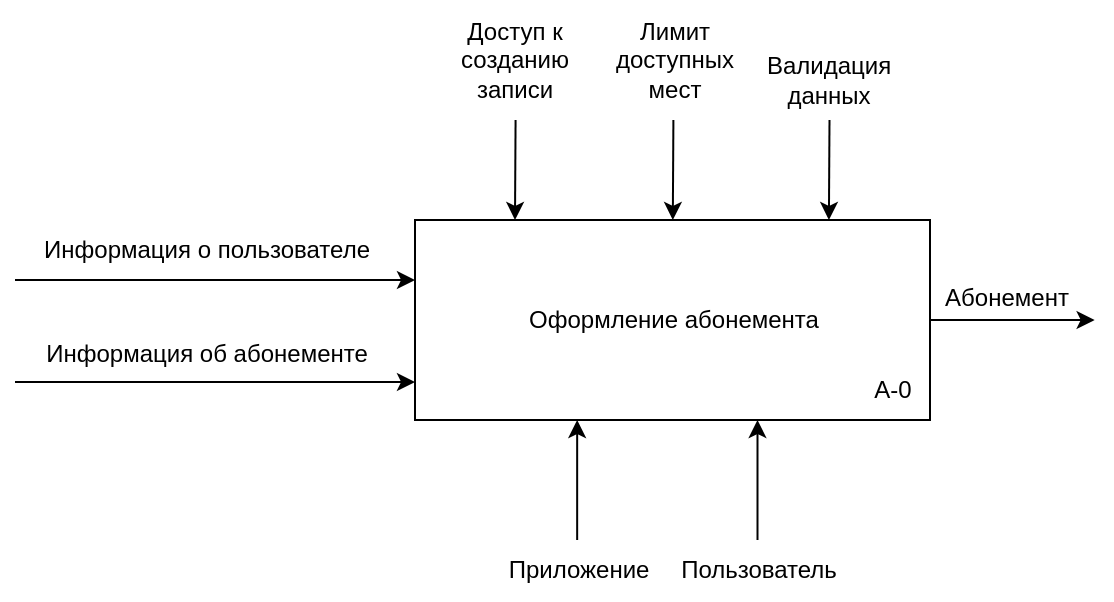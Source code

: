 <mxfile version="21.2.8" type="device" pages="2">
  <diagram id="9wc7oYvdkMMzjqqCsJRH" name="бизнес-функция - контекстная диаграмма">
    <mxGraphModel dx="1050" dy="638" grid="0" gridSize="10" guides="1" tooltips="1" connect="1" arrows="1" fold="1" page="1" pageScale="1" pageWidth="827" pageHeight="1169" math="0" shadow="0">
      <root>
        <mxCell id="0" />
        <mxCell id="1" parent="0" />
        <mxCell id="_9VcHBO3RX-w2l-z9fkN-19" style="edgeStyle=orthogonalEdgeStyle;rounded=0;orthogonalLoop=1;jettySize=auto;html=1;" parent="1" source="oKlnBTnIjk872jDEk40V-1" edge="1">
          <mxGeometry relative="1" as="geometry">
            <mxPoint x="642.32" y="290" as="targetPoint" />
          </mxGeometry>
        </mxCell>
        <mxCell id="oKlnBTnIjk872jDEk40V-1" value="Оформление абонемента" style="rounded=0;whiteSpace=wrap;html=1;" parent="1" vertex="1">
          <mxGeometry x="302.5" y="240" width="257.5" height="100" as="geometry" />
        </mxCell>
        <mxCell id="_9VcHBO3RX-w2l-z9fkN-1" value="" style="endArrow=classic;html=1;rounded=0;" parent="1" edge="1">
          <mxGeometry width="50" height="50" relative="1" as="geometry">
            <mxPoint x="102.5" y="270" as="sourcePoint" />
            <mxPoint x="302.5" y="270" as="targetPoint" />
          </mxGeometry>
        </mxCell>
        <mxCell id="_9VcHBO3RX-w2l-z9fkN-2" value="" style="endArrow=classic;html=1;rounded=0;" parent="1" edge="1">
          <mxGeometry width="50" height="50" relative="1" as="geometry">
            <mxPoint x="102.5" y="321" as="sourcePoint" />
            <mxPoint x="302.5" y="321" as="targetPoint" />
          </mxGeometry>
        </mxCell>
        <mxCell id="_9VcHBO3RX-w2l-z9fkN-4" value="Информация о пользователе" style="text;html=1;align=center;verticalAlign=middle;resizable=0;points=[];autosize=1;strokeColor=none;fillColor=none;" parent="1" vertex="1">
          <mxGeometry x="102.5" y="240" width="190" height="30" as="geometry" />
        </mxCell>
        <mxCell id="_9VcHBO3RX-w2l-z9fkN-5" value="Информация об абонементе" style="text;html=1;align=center;verticalAlign=middle;resizable=0;points=[];autosize=1;strokeColor=none;fillColor=none;" parent="1" vertex="1">
          <mxGeometry x="108" y="294" width="179" height="26" as="geometry" />
        </mxCell>
        <mxCell id="_9VcHBO3RX-w2l-z9fkN-9" value="" style="endArrow=classic;html=1;rounded=0;" parent="1" edge="1">
          <mxGeometry width="50" height="50" relative="1" as="geometry">
            <mxPoint x="473.75" y="400" as="sourcePoint" />
            <mxPoint x="473.75" y="340" as="targetPoint" />
          </mxGeometry>
        </mxCell>
        <mxCell id="_9VcHBO3RX-w2l-z9fkN-10" value="" style="endArrow=classic;html=1;rounded=0;" parent="1" edge="1">
          <mxGeometry width="50" height="50" relative="1" as="geometry">
            <mxPoint x="383.58" y="400" as="sourcePoint" />
            <mxPoint x="383.58" y="340" as="targetPoint" />
          </mxGeometry>
        </mxCell>
        <mxCell id="_9VcHBO3RX-w2l-z9fkN-11" value="Пользователь" style="text;html=1;align=center;verticalAlign=middle;resizable=0;points=[];autosize=1;strokeColor=none;fillColor=none;" parent="1" vertex="1">
          <mxGeometry x="423.75" y="400" width="100" height="30" as="geometry" />
        </mxCell>
        <mxCell id="_9VcHBO3RX-w2l-z9fkN-12" value="Приложение" style="text;html=1;align=center;verticalAlign=middle;resizable=0;points=[];autosize=1;strokeColor=none;fillColor=none;" parent="1" vertex="1">
          <mxGeometry x="338.75" y="400" width="90" height="30" as="geometry" />
        </mxCell>
        <mxCell id="_9VcHBO3RX-w2l-z9fkN-13" value="" style="endArrow=classic;html=1;rounded=0;" parent="1" edge="1">
          <mxGeometry width="50" height="50" relative="1" as="geometry">
            <mxPoint x="352.79" y="190" as="sourcePoint" />
            <mxPoint x="352.5" y="240" as="targetPoint" />
          </mxGeometry>
        </mxCell>
        <mxCell id="_9VcHBO3RX-w2l-z9fkN-14" value="Доступ к &lt;br&gt;созданию&lt;br&gt;записи" style="text;html=1;align=center;verticalAlign=middle;resizable=0;points=[];autosize=1;strokeColor=none;fillColor=none;" parent="1" vertex="1">
          <mxGeometry x="311.5" y="130" width="80" height="60" as="geometry" />
        </mxCell>
        <mxCell id="_9VcHBO3RX-w2l-z9fkN-15" value="" style="endArrow=classic;html=1;rounded=0;" parent="1" edge="1">
          <mxGeometry width="50" height="50" relative="1" as="geometry">
            <mxPoint x="431.7" y="190" as="sourcePoint" />
            <mxPoint x="431.41" y="240" as="targetPoint" />
          </mxGeometry>
        </mxCell>
        <mxCell id="_9VcHBO3RX-w2l-z9fkN-16" value="Лимит &lt;br&gt;доступных&lt;br&gt;мест" style="text;html=1;align=center;verticalAlign=middle;resizable=0;points=[];autosize=1;strokeColor=none;fillColor=none;" parent="1" vertex="1">
          <mxGeometry x="391.75" y="130" width="80" height="60" as="geometry" />
        </mxCell>
        <mxCell id="_9VcHBO3RX-w2l-z9fkN-17" value="" style="endArrow=classic;html=1;rounded=0;" parent="1" edge="1">
          <mxGeometry width="50" height="50" relative="1" as="geometry">
            <mxPoint x="509.75" y="190" as="sourcePoint" />
            <mxPoint x="509.46" y="240" as="targetPoint" />
          </mxGeometry>
        </mxCell>
        <mxCell id="_9VcHBO3RX-w2l-z9fkN-18" value="Валидация&lt;br&gt;данных" style="text;html=1;align=center;verticalAlign=middle;resizable=0;points=[];autosize=1;strokeColor=none;fillColor=none;" parent="1" vertex="1">
          <mxGeometry x="463.75" y="150" width="90" height="40" as="geometry" />
        </mxCell>
        <mxCell id="_9VcHBO3RX-w2l-z9fkN-20" value="Абонемент" style="text;html=1;align=center;verticalAlign=middle;resizable=0;points=[];autosize=1;strokeColor=none;fillColor=none;" parent="1" vertex="1">
          <mxGeometry x="558" y="266" width="80" height="26" as="geometry" />
        </mxCell>
        <mxCell id="WDpRPPrQHzMq_fh7ZT56-1" value="А-0" style="text;html=1;align=center;verticalAlign=middle;resizable=0;points=[];autosize=1;strokeColor=none;fillColor=none;" parent="1" vertex="1">
          <mxGeometry x="522" y="312" width="37" height="26" as="geometry" />
        </mxCell>
      </root>
    </mxGraphModel>
  </diagram>
  <diagram name="модель окружения – диаграмма 1-го уровня декомпозиции (A0)" id="kSmnbNunJZoe0WWaZcAp">
    <mxGraphModel dx="875" dy="532" grid="0" gridSize="10" guides="1" tooltips="1" connect="1" arrows="1" fold="1" page="1" pageScale="1" pageWidth="827" pageHeight="1169" math="0" shadow="0">
      <root>
        <mxCell id="0" />
        <mxCell id="1" parent="0" />
        <mxCell id="b14kZMYgAkg-dMKAn6Ey-14" style="edgeStyle=orthogonalEdgeStyle;rounded=1;orthogonalLoop=1;jettySize=auto;html=1;entryX=0;entryY=0.5;entryDx=0;entryDy=0;labelBackgroundColor=none;fontColor=default;" parent="1" source="b14kZMYgAkg-dMKAn6Ey-2" target="b14kZMYgAkg-dMKAn6Ey-3" edge="1">
          <mxGeometry relative="1" as="geometry" />
        </mxCell>
        <mxCell id="b14kZMYgAkg-dMKAn6Ey-2" value="Поиск абонемента&lt;br&gt;по критериям" style="rounded=0;whiteSpace=wrap;html=1;labelBackgroundColor=none;" parent="1" vertex="1">
          <mxGeometry x="240" y="210" width="130" height="90" as="geometry" />
        </mxCell>
        <mxCell id="b14kZMYgAkg-dMKAn6Ey-15" style="edgeStyle=orthogonalEdgeStyle;rounded=1;orthogonalLoop=1;jettySize=auto;html=1;entryX=0;entryY=0.5;entryDx=0;entryDy=0;labelBackgroundColor=none;fontColor=default;" parent="1" source="b14kZMYgAkg-dMKAn6Ey-3" target="b14kZMYgAkg-dMKAn6Ey-4" edge="1">
          <mxGeometry relative="1" as="geometry">
            <Array as="points">
              <mxPoint x="594" y="335" />
              <mxPoint x="594" y="415" />
            </Array>
          </mxGeometry>
        </mxCell>
        <mxCell id="b14kZMYgAkg-dMKAn6Ey-3" value="Выбор абонемента для оформления" style="rounded=0;whiteSpace=wrap;html=1;labelBackgroundColor=none;" parent="1" vertex="1">
          <mxGeometry x="430" y="290" width="155" height="90" as="geometry" />
        </mxCell>
        <mxCell id="b14kZMYgAkg-dMKAn6Ey-16" style="edgeStyle=orthogonalEdgeStyle;rounded=1;orthogonalLoop=1;jettySize=auto;html=1;entryX=0;entryY=0.5;entryDx=0;entryDy=0;labelBackgroundColor=none;fontColor=default;" parent="1" source="b14kZMYgAkg-dMKAn6Ey-4" target="b14kZMYgAkg-dMKAn6Ey-5" edge="1">
          <mxGeometry relative="1" as="geometry" />
        </mxCell>
        <mxCell id="b14kZMYgAkg-dMKAn6Ey-4" value="Заполнение&amp;nbsp;&lt;br&gt;пользовательских&lt;br&gt;данных" style="rounded=0;whiteSpace=wrap;html=1;labelBackgroundColor=none;" parent="1" vertex="1">
          <mxGeometry x="620" y="370" width="130" height="90" as="geometry" />
        </mxCell>
        <mxCell id="b14kZMYgAkg-dMKAn6Ey-42" style="edgeStyle=orthogonalEdgeStyle;rounded=0;orthogonalLoop=1;jettySize=auto;html=1;labelBackgroundColor=none;fontColor=default;" parent="1" source="b14kZMYgAkg-dMKAn6Ey-5" edge="1">
          <mxGeometry relative="1" as="geometry">
            <mxPoint x="1000" y="495" as="targetPoint" />
          </mxGeometry>
        </mxCell>
        <mxCell id="b14kZMYgAkg-dMKAn6Ey-5" value="Обновление данных &lt;br&gt;об абонементах пользователей" style="rounded=0;whiteSpace=wrap;html=1;labelBackgroundColor=none;" parent="1" vertex="1">
          <mxGeometry x="810" y="450" width="130" height="90" as="geometry" />
        </mxCell>
        <mxCell id="b14kZMYgAkg-dMKAn6Ey-6" value="" style="endArrow=classic;html=1;rounded=0;labelBackgroundColor=none;fontColor=default;" parent="1" edge="1">
          <mxGeometry width="50" height="50" relative="1" as="geometry">
            <mxPoint x="40" y="230" as="sourcePoint" />
            <mxPoint x="240" y="230" as="targetPoint" />
          </mxGeometry>
        </mxCell>
        <mxCell id="b14kZMYgAkg-dMKAn6Ey-7" value="" style="endArrow=classic;html=1;rounded=0;labelBackgroundColor=none;fontColor=default;" parent="1" edge="1">
          <mxGeometry width="50" height="50" relative="1" as="geometry">
            <mxPoint x="40" y="278.82" as="sourcePoint" />
            <mxPoint x="240" y="278.82" as="targetPoint" />
          </mxGeometry>
        </mxCell>
        <mxCell id="b14kZMYgAkg-dMKAn6Ey-9" value="Информация о пользователе" style="text;html=1;align=center;verticalAlign=middle;resizable=0;points=[];autosize=1;strokeColor=none;fillColor=none;labelBackgroundColor=none;" parent="1" vertex="1">
          <mxGeometry x="40" y="200" width="190" height="30" as="geometry" />
        </mxCell>
        <mxCell id="b14kZMYgAkg-dMKAn6Ey-10" value="Информация об абонемнете" style="text;html=1;align=center;verticalAlign=middle;resizable=0;points=[];autosize=1;strokeColor=none;fillColor=none;labelBackgroundColor=none;" parent="1" vertex="1">
          <mxGeometry x="46" y="251" width="178" height="26" as="geometry" />
        </mxCell>
        <mxCell id="b14kZMYgAkg-dMKAn6Ey-12" value="" style="endArrow=classic;html=1;rounded=0;labelBackgroundColor=none;fontColor=default;" parent="1" edge="1">
          <mxGeometry width="50" height="50" relative="1" as="geometry">
            <mxPoint x="518" y="240" as="sourcePoint" />
            <mxPoint x="517.71" y="290" as="targetPoint" />
          </mxGeometry>
        </mxCell>
        <mxCell id="N7g3Zsd6QpqEzeh-WwOZ-4" style="edgeStyle=orthogonalEdgeStyle;rounded=0;hachureGap=4;orthogonalLoop=1;jettySize=auto;html=1;entryX=0.25;entryY=1;entryDx=0;entryDy=0;fontFamily=Architects Daughter;fontSource=https%3A%2F%2Ffonts.googleapis.com%2Fcss%3Ffamily%3DArchitects%2BDaughter;fontSize=16;jumpStyle=arc;" parent="1" source="b14kZMYgAkg-dMKAn6Ey-31" target="b14kZMYgAkg-dMKAn6Ey-5" edge="1">
          <mxGeometry relative="1" as="geometry" />
        </mxCell>
        <mxCell id="N7g3Zsd6QpqEzeh-WwOZ-6" style="edgeStyle=orthogonalEdgeStyle;rounded=0;hachureGap=4;orthogonalLoop=1;jettySize=auto;html=1;fontFamily=Architects Daughter;fontSource=https%3A%2F%2Ffonts.googleapis.com%2Fcss%3Ffamily%3DArchitects%2BDaughter;fontSize=16;jumpStyle=arc;" parent="1" source="b14kZMYgAkg-dMKAn6Ey-31" edge="1">
          <mxGeometry relative="1" as="geometry">
            <mxPoint x="641" y="460" as="targetPoint" />
          </mxGeometry>
        </mxCell>
        <mxCell id="N7g3Zsd6QpqEzeh-WwOZ-9" style="edgeStyle=orthogonalEdgeStyle;rounded=0;hachureGap=4;orthogonalLoop=1;jettySize=auto;html=1;fontFamily=Architects Daughter;fontSource=https%3A%2F%2Ffonts.googleapis.com%2Fcss%3Ffamily%3DArchitects%2BDaughter;fontSize=16;jumpStyle=arc;" parent="1" source="b14kZMYgAkg-dMKAn6Ey-31" edge="1">
          <mxGeometry relative="1" as="geometry">
            <mxPoint x="443" y="380" as="targetPoint" />
          </mxGeometry>
        </mxCell>
        <mxCell id="N7g3Zsd6QpqEzeh-WwOZ-11" style="edgeStyle=orthogonalEdgeStyle;rounded=0;hachureGap=4;orthogonalLoop=1;jettySize=auto;html=1;entryX=0.083;entryY=0.981;entryDx=0;entryDy=0;entryPerimeter=0;fontFamily=Helvetica;fontSource=https%3A%2F%2Ffonts.googleapis.com%2Fcss%3Ffamily%3DArchitects%2BDaughter;fontSize=11;labelBackgroundColor=none;jumpStyle=arc;" parent="1" edge="1">
          <mxGeometry relative="1" as="geometry">
            <mxPoint x="208" y="635.0" as="sourcePoint" />
            <mxPoint x="278.79" y="298.29" as="targetPoint" />
          </mxGeometry>
        </mxCell>
        <mxCell id="b14kZMYgAkg-dMKAn6Ey-31" value="Пользователь" style="text;html=1;align=center;verticalAlign=middle;resizable=0;points=[];autosize=1;strokeColor=none;fillColor=none;labelBackgroundColor=none;" parent="1" vertex="1">
          <mxGeometry x="80" y="620" width="100" height="30" as="geometry" />
        </mxCell>
        <mxCell id="N7g3Zsd6QpqEzeh-WwOZ-1" style="edgeStyle=orthogonalEdgeStyle;rounded=0;hachureGap=4;orthogonalLoop=1;jettySize=auto;html=1;entryX=0.576;entryY=0.98;entryDx=0;entryDy=0;entryPerimeter=0;fontFamily=Architects Daughter;fontSource=https%3A%2F%2Ffonts.googleapis.com%2Fcss%3Ffamily%3DArchitects%2BDaughter;fontSize=16;jumpStyle=arc;" parent="1" source="b14kZMYgAkg-dMKAn6Ey-32" target="b14kZMYgAkg-dMKAn6Ey-47" edge="1">
          <mxGeometry relative="1" as="geometry" />
        </mxCell>
        <mxCell id="N7g3Zsd6QpqEzeh-WwOZ-5" style="edgeStyle=orthogonalEdgeStyle;rounded=0;hachureGap=4;orthogonalLoop=1;jettySize=auto;html=1;entryX=0.392;entryY=1.02;entryDx=0;entryDy=0;entryPerimeter=0;fontFamily=Architects Daughter;fontSource=https%3A%2F%2Ffonts.googleapis.com%2Fcss%3Ffamily%3DArchitects%2BDaughter;fontSize=16;jumpStyle=arc;" parent="1" source="b14kZMYgAkg-dMKAn6Ey-32" target="b14kZMYgAkg-dMKAn6Ey-46" edge="1">
          <mxGeometry relative="1" as="geometry" />
        </mxCell>
        <mxCell id="N7g3Zsd6QpqEzeh-WwOZ-8" style="edgeStyle=orthogonalEdgeStyle;rounded=0;hachureGap=4;orthogonalLoop=1;jettySize=auto;html=1;fontFamily=Architects Daughter;fontSource=https%3A%2F%2Ffonts.googleapis.com%2Fcss%3Ffamily%3DArchitects%2BDaughter;fontSize=16;jumpStyle=arc;" parent="1" source="b14kZMYgAkg-dMKAn6Ey-32" edge="1">
          <mxGeometry relative="1" as="geometry">
            <mxPoint x="521" y="380" as="targetPoint" />
          </mxGeometry>
        </mxCell>
        <mxCell id="N7g3Zsd6QpqEzeh-WwOZ-10" style="edgeStyle=orthogonalEdgeStyle;rounded=0;hachureGap=4;orthogonalLoop=1;jettySize=auto;html=1;entryX=0.358;entryY=1.004;entryDx=0;entryDy=0;entryPerimeter=0;fontFamily=Architects Daughter;fontSource=https%3A%2F%2Ffonts.googleapis.com%2Fcss%3Ffamily%3DArchitects%2BDaughter;fontSize=16;jumpStyle=arc;" parent="1" source="b14kZMYgAkg-dMKAn6Ey-32" target="b14kZMYgAkg-dMKAn6Ey-44" edge="1">
          <mxGeometry relative="1" as="geometry" />
        </mxCell>
        <mxCell id="b14kZMYgAkg-dMKAn6Ey-32" value="Приложение" style="text;html=1;align=center;verticalAlign=middle;resizable=0;points=[];autosize=1;strokeColor=none;fillColor=none;labelBackgroundColor=none;" parent="1" vertex="1">
          <mxGeometry x="80" y="580" width="90" height="30" as="geometry" />
        </mxCell>
        <mxCell id="b14kZMYgAkg-dMKAn6Ey-33" value="Информация о&lt;br&gt;подходящих &lt;br&gt;абонементах" style="text;html=1;align=center;verticalAlign=middle;resizable=0;points=[];autosize=1;strokeColor=none;fillColor=none;labelBackgroundColor=none;" parent="1" vertex="1">
          <mxGeometry x="389" y="225" width="101" height="55" as="geometry" />
        </mxCell>
        <mxCell id="b14kZMYgAkg-dMKAn6Ey-34" value="Информация о&lt;br&gt;выбранном &lt;br&gt;абонементе" style="text;html=1;align=center;verticalAlign=middle;resizable=0;points=[];autosize=1;strokeColor=none;fillColor=none;labelBackgroundColor=none;" parent="1" vertex="1">
          <mxGeometry x="581.5" y="305" width="101" height="55" as="geometry" />
        </mxCell>
        <mxCell id="b14kZMYgAkg-dMKAn6Ey-35" value="Подтверждённая&lt;br&gt;запись" style="text;html=1;align=center;verticalAlign=middle;resizable=0;points=[];autosize=1;strokeColor=none;fillColor=none;labelBackgroundColor=none;" parent="1" vertex="1">
          <mxGeometry x="767.5" y="395" width="120" height="40" as="geometry" />
        </mxCell>
        <mxCell id="b14kZMYgAkg-dMKAn6Ey-36" value="" style="endArrow=classic;html=1;rounded=0;labelBackgroundColor=none;fontColor=default;" parent="1" edge="1">
          <mxGeometry width="50" height="50" relative="1" as="geometry">
            <mxPoint x="581.5" y="240" as="sourcePoint" />
            <mxPoint x="581.21" y="290" as="targetPoint" />
          </mxGeometry>
        </mxCell>
        <mxCell id="b14kZMYgAkg-dMKAn6Ey-37" value="Доступ&lt;br&gt;&amp;nbsp;к созданию&lt;br&gt;записи" style="text;html=1;align=center;verticalAlign=middle;resizable=0;points=[];autosize=1;strokeColor=none;fillColor=none;labelBackgroundColor=none;" parent="1" vertex="1">
          <mxGeometry x="476" y="183" width="84" height="55" as="geometry" />
        </mxCell>
        <mxCell id="b14kZMYgAkg-dMKAn6Ey-38" value="" style="endArrow=classic;html=1;rounded=0;labelBackgroundColor=none;fontColor=default;" parent="1" edge="1">
          <mxGeometry width="50" height="50" relative="1" as="geometry">
            <mxPoint x="727.5" y="320" as="sourcePoint" />
            <mxPoint x="727.21" y="370" as="targetPoint" />
          </mxGeometry>
        </mxCell>
        <mxCell id="b14kZMYgAkg-dMKAn6Ey-39" value="Лимит&lt;br&gt;&amp;nbsp;доступных&lt;br&gt;мест" style="text;html=1;align=center;verticalAlign=middle;resizable=0;points=[];autosize=1;strokeColor=none;fillColor=none;labelBackgroundColor=none;" parent="1" vertex="1">
          <mxGeometry x="544" y="188" width="80" height="55" as="geometry" />
        </mxCell>
        <mxCell id="b14kZMYgAkg-dMKAn6Ey-41" value="Валидация&lt;br&gt;данных" style="text;html=1;align=center;verticalAlign=middle;resizable=0;points=[];autosize=1;strokeColor=none;fillColor=none;labelBackgroundColor=none;" parent="1" vertex="1">
          <mxGeometry x="682.5" y="277" width="90" height="40" as="geometry" />
        </mxCell>
        <mxCell id="b14kZMYgAkg-dMKAn6Ey-43" value="Абонемент" style="text;html=1;align=center;verticalAlign=middle;resizable=0;points=[];autosize=1;strokeColor=none;fillColor=none;labelBackgroundColor=none;" parent="1" vertex="1">
          <mxGeometry x="994" y="482" width="80" height="26" as="geometry" />
        </mxCell>
        <mxCell id="b14kZMYgAkg-dMKAn6Ey-44" value="А-0.1" style="text;html=1;align=center;verticalAlign=middle;resizable=0;points=[];autosize=1;strokeColor=none;fillColor=none;labelBackgroundColor=none;" parent="1" vertex="1">
          <mxGeometry x="322" y="272" width="47" height="26" as="geometry" />
        </mxCell>
        <mxCell id="b14kZMYgAkg-dMKAn6Ey-45" value="А-0.2" style="text;html=1;align=center;verticalAlign=middle;resizable=0;points=[];autosize=1;strokeColor=none;fillColor=none;labelBackgroundColor=none;" parent="1" vertex="1">
          <mxGeometry x="534.5" y="351" width="47" height="26" as="geometry" />
        </mxCell>
        <mxCell id="b14kZMYgAkg-dMKAn6Ey-46" value="А-0.3" style="text;html=1;align=center;verticalAlign=middle;resizable=0;points=[];autosize=1;strokeColor=none;fillColor=none;labelBackgroundColor=none;" parent="1" vertex="1">
          <mxGeometry x="702" y="432" width="47" height="26" as="geometry" />
        </mxCell>
        <mxCell id="b14kZMYgAkg-dMKAn6Ey-47" value="А-0.4" style="text;html=1;align=center;verticalAlign=middle;resizable=0;points=[];autosize=1;strokeColor=none;fillColor=none;labelBackgroundColor=none;" parent="1" vertex="1">
          <mxGeometry x="892" y="512" width="47" height="26" as="geometry" />
        </mxCell>
      </root>
    </mxGraphModel>
  </diagram>
</mxfile>
